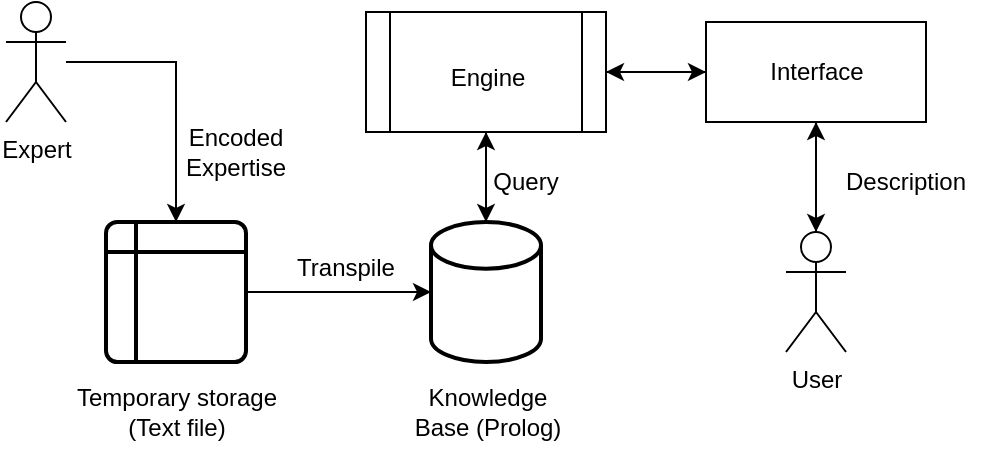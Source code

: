 <mxfile version="14.0.4" type="device"><diagram id="xlC05Nlu1taUhlSr85ob" name="Page-1"><mxGraphModel dx="782" dy="446" grid="1" gridSize="10" guides="1" tooltips="1" connect="1" arrows="1" fold="1" page="1" pageScale="1" pageWidth="850" pageHeight="1100" math="0" shadow="0"><root><mxCell id="0"/><mxCell id="1" parent="0"/><mxCell id="etZvdY_2lF67Emu1j2gc-8" style="edgeStyle=orthogonalEdgeStyle;rounded=0;orthogonalLoop=1;jettySize=auto;html=1;" edge="1" parent="1" source="etZvdY_2lF67Emu1j2gc-3" target="etZvdY_2lF67Emu1j2gc-6"><mxGeometry relative="1" as="geometry"/></mxCell><mxCell id="etZvdY_2lF67Emu1j2gc-3" value="Expert" style="shape=umlActor;verticalLabelPosition=bottom;verticalAlign=top;html=1;outlineConnect=0;" vertex="1" parent="1"><mxGeometry x="190" y="160" width="30" height="60" as="geometry"/></mxCell><mxCell id="etZvdY_2lF67Emu1j2gc-29" style="edgeStyle=none;rounded=0;orthogonalLoop=1;jettySize=auto;html=1;" edge="1" parent="1" source="etZvdY_2lF67Emu1j2gc-4"><mxGeometry relative="1" as="geometry"><mxPoint x="595" y="220" as="targetPoint"/></mxGeometry></mxCell><mxCell id="etZvdY_2lF67Emu1j2gc-4" value="User" style="shape=umlActor;verticalLabelPosition=bottom;verticalAlign=top;html=1;outlineConnect=0;" vertex="1" parent="1"><mxGeometry x="580" y="275" width="30" height="60" as="geometry"/></mxCell><mxCell id="etZvdY_2lF67Emu1j2gc-10" style="edgeStyle=orthogonalEdgeStyle;rounded=0;orthogonalLoop=1;jettySize=auto;html=1;entryX=0;entryY=0.5;entryDx=0;entryDy=0;entryPerimeter=0;" edge="1" parent="1" source="etZvdY_2lF67Emu1j2gc-6" target="etZvdY_2lF67Emu1j2gc-7"><mxGeometry relative="1" as="geometry"/></mxCell><mxCell id="etZvdY_2lF67Emu1j2gc-6" value="" style="shape=internalStorage;whiteSpace=wrap;html=1;dx=15;dy=15;rounded=1;arcSize=8;strokeWidth=2;" vertex="1" parent="1"><mxGeometry x="240" y="270" width="70" height="70" as="geometry"/></mxCell><mxCell id="etZvdY_2lF67Emu1j2gc-17" value="" style="rounded=0;orthogonalLoop=1;jettySize=auto;html=1;" edge="1" parent="1" source="etZvdY_2lF67Emu1j2gc-7" target="etZvdY_2lF67Emu1j2gc-16"><mxGeometry relative="1" as="geometry"><Array as="points"><mxPoint x="430" y="270"/></Array></mxGeometry></mxCell><mxCell id="etZvdY_2lF67Emu1j2gc-7" value="" style="strokeWidth=2;html=1;shape=mxgraph.flowchart.database;whiteSpace=wrap;" vertex="1" parent="1"><mxGeometry x="402.5" y="270" width="55" height="70" as="geometry"/></mxCell><mxCell id="etZvdY_2lF67Emu1j2gc-9" value="Encoded Expertise" style="text;html=1;strokeColor=none;fillColor=none;align=center;verticalAlign=middle;whiteSpace=wrap;rounded=0;" vertex="1" parent="1"><mxGeometry x="270" y="220" width="70" height="30" as="geometry"/></mxCell><mxCell id="etZvdY_2lF67Emu1j2gc-11" value="Transpile" style="text;html=1;strokeColor=none;fillColor=none;align=center;verticalAlign=middle;whiteSpace=wrap;rounded=0;" vertex="1" parent="1"><mxGeometry x="330" y="280" width="60" height="25" as="geometry"/></mxCell><mxCell id="etZvdY_2lF67Emu1j2gc-12" value="Temporary storage (Text file)" style="text;html=1;strokeColor=none;fillColor=none;align=center;verticalAlign=middle;whiteSpace=wrap;rounded=0;" vertex="1" parent="1"><mxGeometry x="223.75" y="345" width="102.5" height="40" as="geometry"/></mxCell><mxCell id="etZvdY_2lF67Emu1j2gc-14" value="Knowledge&lt;br&gt;Base (Prolog)" style="text;html=1;strokeColor=none;fillColor=none;align=center;verticalAlign=middle;whiteSpace=wrap;rounded=0;" vertex="1" parent="1"><mxGeometry x="390.5" y="347.5" width="80" height="35" as="geometry"/></mxCell><mxCell id="etZvdY_2lF67Emu1j2gc-26" style="edgeStyle=none;rounded=0;orthogonalLoop=1;jettySize=auto;html=1;" edge="1" parent="1" source="etZvdY_2lF67Emu1j2gc-16" target="etZvdY_2lF67Emu1j2gc-20"><mxGeometry relative="1" as="geometry"/></mxCell><mxCell id="etZvdY_2lF67Emu1j2gc-27" style="edgeStyle=none;rounded=0;orthogonalLoop=1;jettySize=auto;html=1;" edge="1" parent="1" source="etZvdY_2lF67Emu1j2gc-16" target="etZvdY_2lF67Emu1j2gc-7"><mxGeometry relative="1" as="geometry"/></mxCell><mxCell id="etZvdY_2lF67Emu1j2gc-16" value="" style="shape=process;whiteSpace=wrap;html=1;backgroundOutline=1;" vertex="1" parent="1"><mxGeometry x="370" y="165" width="120" height="60" as="geometry"/></mxCell><mxCell id="etZvdY_2lF67Emu1j2gc-18" value="Query" style="text;html=1;strokeColor=none;fillColor=none;align=center;verticalAlign=middle;whiteSpace=wrap;rounded=0;" vertex="1" parent="1"><mxGeometry x="430" y="240" width="40" height="20" as="geometry"/></mxCell><mxCell id="etZvdY_2lF67Emu1j2gc-19" value="Engine" style="text;html=1;strokeColor=none;fillColor=none;align=center;verticalAlign=middle;whiteSpace=wrap;rounded=0;" vertex="1" parent="1"><mxGeometry x="410.5" y="190" width="40" height="15" as="geometry"/></mxCell><mxCell id="etZvdY_2lF67Emu1j2gc-25" style="edgeStyle=orthogonalEdgeStyle;rounded=0;orthogonalLoop=1;jettySize=auto;html=1;entryX=1;entryY=0.5;entryDx=0;entryDy=0;" edge="1" parent="1" source="etZvdY_2lF67Emu1j2gc-20" target="etZvdY_2lF67Emu1j2gc-16"><mxGeometry relative="1" as="geometry"/></mxCell><mxCell id="etZvdY_2lF67Emu1j2gc-28" style="edgeStyle=none;rounded=0;orthogonalLoop=1;jettySize=auto;html=1;entryX=0.5;entryY=0;entryDx=0;entryDy=0;entryPerimeter=0;" edge="1" parent="1" source="etZvdY_2lF67Emu1j2gc-20" target="etZvdY_2lF67Emu1j2gc-4"><mxGeometry relative="1" as="geometry"/></mxCell><mxCell id="etZvdY_2lF67Emu1j2gc-20" value="Interface" style="html=1;" vertex="1" parent="1"><mxGeometry x="540" y="170" width="110" height="50" as="geometry"/></mxCell><mxCell id="etZvdY_2lF67Emu1j2gc-31" value="Description" style="text;html=1;strokeColor=none;fillColor=none;align=center;verticalAlign=middle;whiteSpace=wrap;rounded=0;" vertex="1" parent="1"><mxGeometry x="600" y="240" width="80" height="20" as="geometry"/></mxCell></root></mxGraphModel></diagram></mxfile>